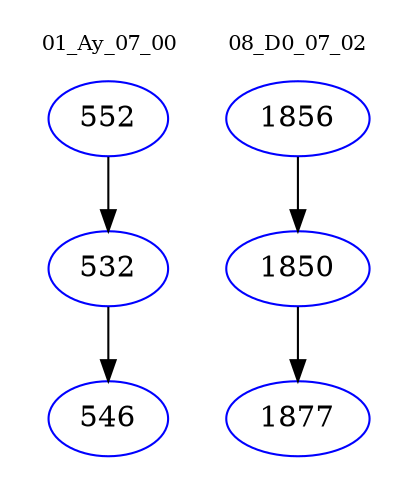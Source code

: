 digraph{
subgraph cluster_0 {
color = white
label = "01_Ay_07_00";
fontsize=10;
T0_552 [label="552", color="blue"]
T0_552 -> T0_532 [color="black"]
T0_532 [label="532", color="blue"]
T0_532 -> T0_546 [color="black"]
T0_546 [label="546", color="blue"]
}
subgraph cluster_1 {
color = white
label = "08_D0_07_02";
fontsize=10;
T1_1856 [label="1856", color="blue"]
T1_1856 -> T1_1850 [color="black"]
T1_1850 [label="1850", color="blue"]
T1_1850 -> T1_1877 [color="black"]
T1_1877 [label="1877", color="blue"]
}
}
